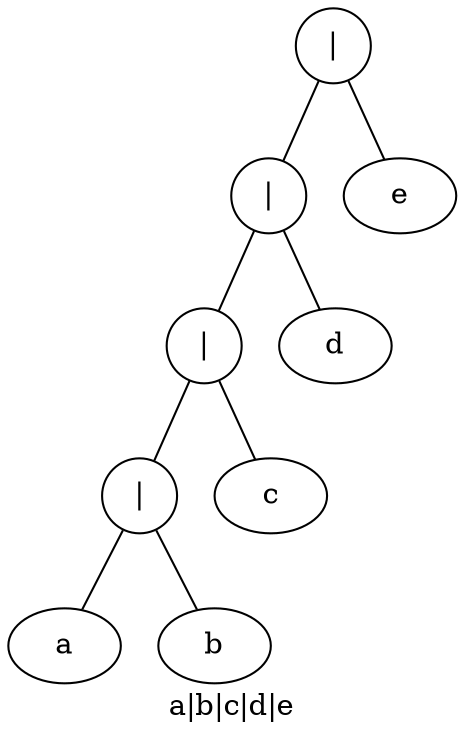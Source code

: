 digraph  G {label ="a|b|c|d|e";
node_4[label="a"]
node_5[label="b"]
node_3[label="|", shape=circle]
node_3  -> node_4[dir=none];
node_3  -> node_5[dir=none];
node_6[label="c"]
node_2[label="|", shape=circle]
node_2  -> node_3[dir=none];
node_2  -> node_6[dir=none];
node_7[label="d"]
node_1[label="|", shape=circle]
node_1  -> node_2[dir=none];
node_1  -> node_7[dir=none];
node_8[label="e"]
node_0[label="|", shape=circle]
node_0  -> node_1[dir=none];
node_0  -> node_8[dir=none];
}

